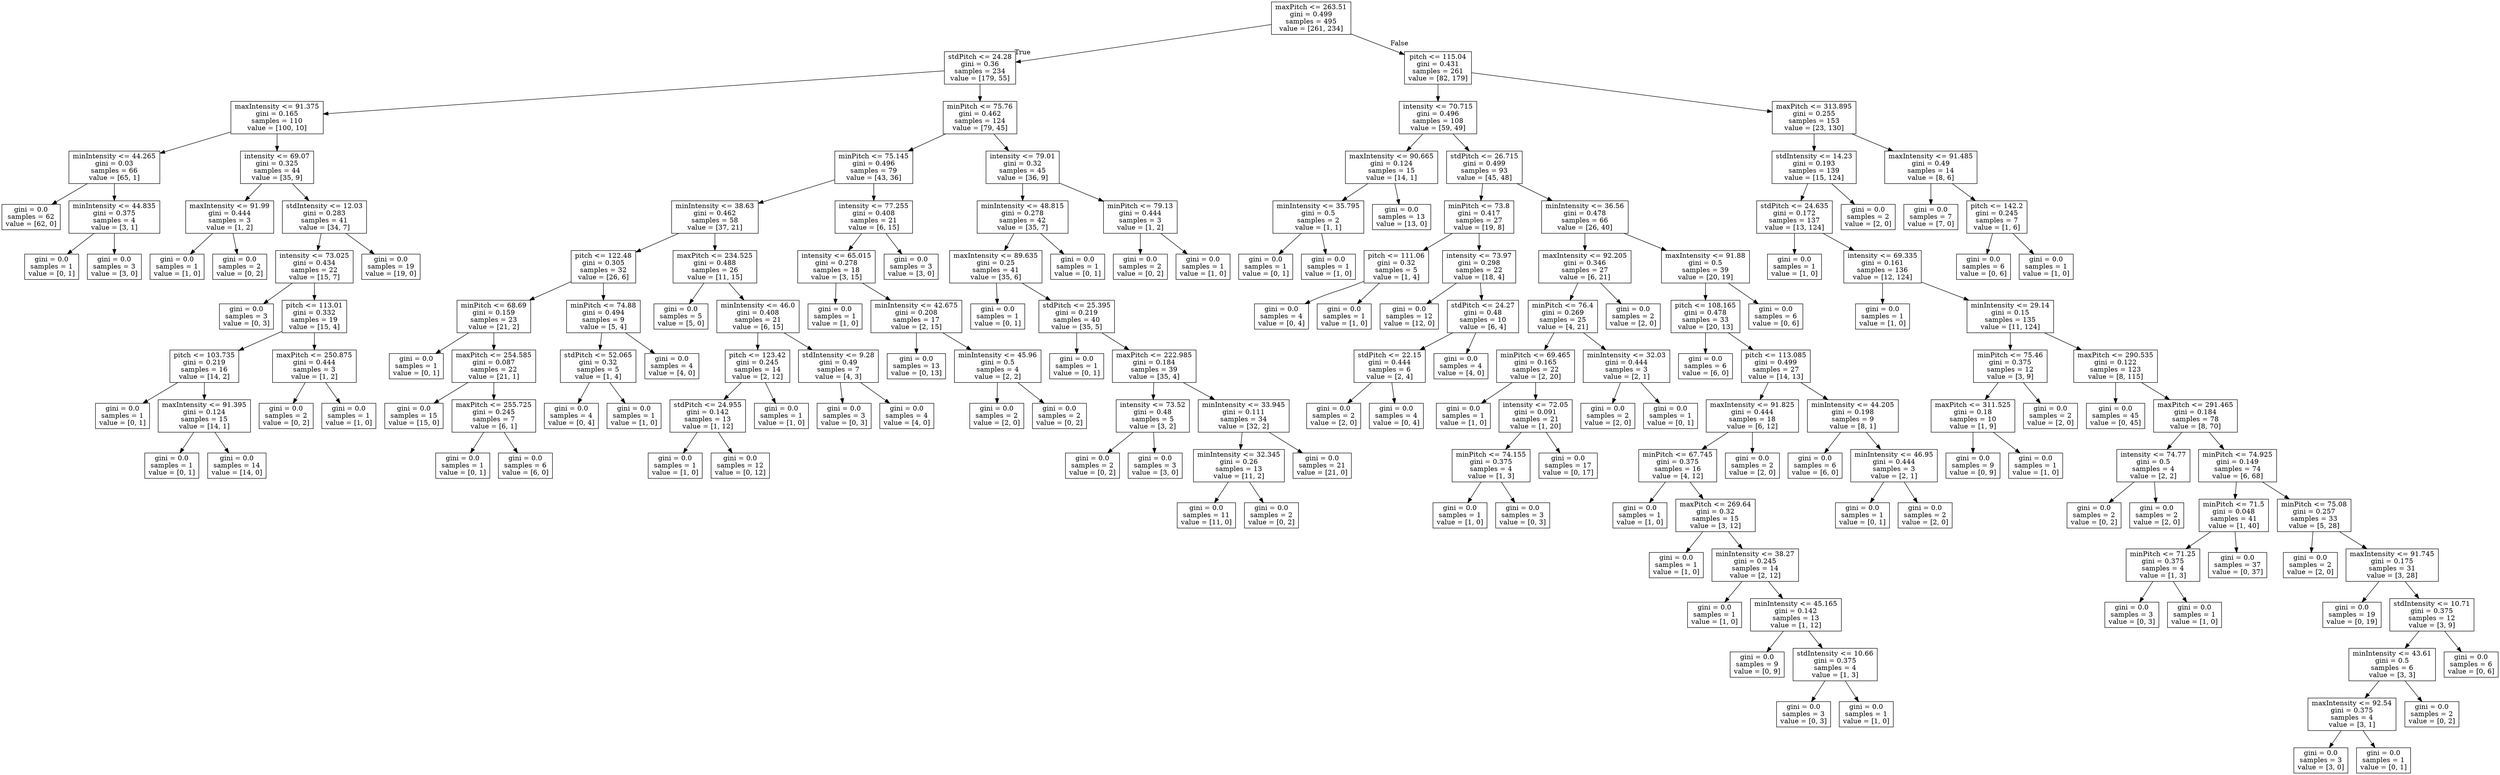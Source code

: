 digraph Tree {
node [shape=box] ;
0 [label="maxPitch <= 263.51\ngini = 0.499\nsamples = 495\nvalue = [261, 234]"] ;
1 [label="stdPitch <= 24.28\ngini = 0.36\nsamples = 234\nvalue = [179, 55]"] ;
0 -> 1 [labeldistance=2.5, labelangle=45, headlabel="True"] ;
2 [label="maxIntensity <= 91.375\ngini = 0.165\nsamples = 110\nvalue = [100, 10]"] ;
1 -> 2 ;
3 [label="minIntensity <= 44.265\ngini = 0.03\nsamples = 66\nvalue = [65, 1]"] ;
2 -> 3 ;
4 [label="gini = 0.0\nsamples = 62\nvalue = [62, 0]"] ;
3 -> 4 ;
5 [label="minIntensity <= 44.835\ngini = 0.375\nsamples = 4\nvalue = [3, 1]"] ;
3 -> 5 ;
6 [label="gini = 0.0\nsamples = 1\nvalue = [0, 1]"] ;
5 -> 6 ;
7 [label="gini = 0.0\nsamples = 3\nvalue = [3, 0]"] ;
5 -> 7 ;
8 [label="intensity <= 69.07\ngini = 0.325\nsamples = 44\nvalue = [35, 9]"] ;
2 -> 8 ;
9 [label="maxIntensity <= 91.99\ngini = 0.444\nsamples = 3\nvalue = [1, 2]"] ;
8 -> 9 ;
10 [label="gini = 0.0\nsamples = 1\nvalue = [1, 0]"] ;
9 -> 10 ;
11 [label="gini = 0.0\nsamples = 2\nvalue = [0, 2]"] ;
9 -> 11 ;
12 [label="stdIntensity <= 12.03\ngini = 0.283\nsamples = 41\nvalue = [34, 7]"] ;
8 -> 12 ;
13 [label="intensity <= 73.025\ngini = 0.434\nsamples = 22\nvalue = [15, 7]"] ;
12 -> 13 ;
14 [label="gini = 0.0\nsamples = 3\nvalue = [0, 3]"] ;
13 -> 14 ;
15 [label="pitch <= 113.01\ngini = 0.332\nsamples = 19\nvalue = [15, 4]"] ;
13 -> 15 ;
16 [label="pitch <= 103.735\ngini = 0.219\nsamples = 16\nvalue = [14, 2]"] ;
15 -> 16 ;
17 [label="gini = 0.0\nsamples = 1\nvalue = [0, 1]"] ;
16 -> 17 ;
18 [label="maxIntensity <= 91.395\ngini = 0.124\nsamples = 15\nvalue = [14, 1]"] ;
16 -> 18 ;
19 [label="gini = 0.0\nsamples = 1\nvalue = [0, 1]"] ;
18 -> 19 ;
20 [label="gini = 0.0\nsamples = 14\nvalue = [14, 0]"] ;
18 -> 20 ;
21 [label="maxPitch <= 250.875\ngini = 0.444\nsamples = 3\nvalue = [1, 2]"] ;
15 -> 21 ;
22 [label="gini = 0.0\nsamples = 2\nvalue = [0, 2]"] ;
21 -> 22 ;
23 [label="gini = 0.0\nsamples = 1\nvalue = [1, 0]"] ;
21 -> 23 ;
24 [label="gini = 0.0\nsamples = 19\nvalue = [19, 0]"] ;
12 -> 24 ;
25 [label="minPitch <= 75.76\ngini = 0.462\nsamples = 124\nvalue = [79, 45]"] ;
1 -> 25 ;
26 [label="minPitch <= 75.145\ngini = 0.496\nsamples = 79\nvalue = [43, 36]"] ;
25 -> 26 ;
27 [label="minIntensity <= 38.63\ngini = 0.462\nsamples = 58\nvalue = [37, 21]"] ;
26 -> 27 ;
28 [label="pitch <= 122.48\ngini = 0.305\nsamples = 32\nvalue = [26, 6]"] ;
27 -> 28 ;
29 [label="minPitch <= 68.69\ngini = 0.159\nsamples = 23\nvalue = [21, 2]"] ;
28 -> 29 ;
30 [label="gini = 0.0\nsamples = 1\nvalue = [0, 1]"] ;
29 -> 30 ;
31 [label="maxPitch <= 254.585\ngini = 0.087\nsamples = 22\nvalue = [21, 1]"] ;
29 -> 31 ;
32 [label="gini = 0.0\nsamples = 15\nvalue = [15, 0]"] ;
31 -> 32 ;
33 [label="maxPitch <= 255.725\ngini = 0.245\nsamples = 7\nvalue = [6, 1]"] ;
31 -> 33 ;
34 [label="gini = 0.0\nsamples = 1\nvalue = [0, 1]"] ;
33 -> 34 ;
35 [label="gini = 0.0\nsamples = 6\nvalue = [6, 0]"] ;
33 -> 35 ;
36 [label="minPitch <= 74.88\ngini = 0.494\nsamples = 9\nvalue = [5, 4]"] ;
28 -> 36 ;
37 [label="stdPitch <= 52.065\ngini = 0.32\nsamples = 5\nvalue = [1, 4]"] ;
36 -> 37 ;
38 [label="gini = 0.0\nsamples = 4\nvalue = [0, 4]"] ;
37 -> 38 ;
39 [label="gini = 0.0\nsamples = 1\nvalue = [1, 0]"] ;
37 -> 39 ;
40 [label="gini = 0.0\nsamples = 4\nvalue = [4, 0]"] ;
36 -> 40 ;
41 [label="maxPitch <= 234.525\ngini = 0.488\nsamples = 26\nvalue = [11, 15]"] ;
27 -> 41 ;
42 [label="gini = 0.0\nsamples = 5\nvalue = [5, 0]"] ;
41 -> 42 ;
43 [label="minIntensity <= 46.0\ngini = 0.408\nsamples = 21\nvalue = [6, 15]"] ;
41 -> 43 ;
44 [label="pitch <= 123.42\ngini = 0.245\nsamples = 14\nvalue = [2, 12]"] ;
43 -> 44 ;
45 [label="stdPitch <= 24.955\ngini = 0.142\nsamples = 13\nvalue = [1, 12]"] ;
44 -> 45 ;
46 [label="gini = 0.0\nsamples = 1\nvalue = [1, 0]"] ;
45 -> 46 ;
47 [label="gini = 0.0\nsamples = 12\nvalue = [0, 12]"] ;
45 -> 47 ;
48 [label="gini = 0.0\nsamples = 1\nvalue = [1, 0]"] ;
44 -> 48 ;
49 [label="stdIntensity <= 9.28\ngini = 0.49\nsamples = 7\nvalue = [4, 3]"] ;
43 -> 49 ;
50 [label="gini = 0.0\nsamples = 3\nvalue = [0, 3]"] ;
49 -> 50 ;
51 [label="gini = 0.0\nsamples = 4\nvalue = [4, 0]"] ;
49 -> 51 ;
52 [label="intensity <= 77.255\ngini = 0.408\nsamples = 21\nvalue = [6, 15]"] ;
26 -> 52 ;
53 [label="intensity <= 65.015\ngini = 0.278\nsamples = 18\nvalue = [3, 15]"] ;
52 -> 53 ;
54 [label="gini = 0.0\nsamples = 1\nvalue = [1, 0]"] ;
53 -> 54 ;
55 [label="minIntensity <= 42.675\ngini = 0.208\nsamples = 17\nvalue = [2, 15]"] ;
53 -> 55 ;
56 [label="gini = 0.0\nsamples = 13\nvalue = [0, 13]"] ;
55 -> 56 ;
57 [label="minIntensity <= 45.96\ngini = 0.5\nsamples = 4\nvalue = [2, 2]"] ;
55 -> 57 ;
58 [label="gini = 0.0\nsamples = 2\nvalue = [2, 0]"] ;
57 -> 58 ;
59 [label="gini = 0.0\nsamples = 2\nvalue = [0, 2]"] ;
57 -> 59 ;
60 [label="gini = 0.0\nsamples = 3\nvalue = [3, 0]"] ;
52 -> 60 ;
61 [label="intensity <= 79.01\ngini = 0.32\nsamples = 45\nvalue = [36, 9]"] ;
25 -> 61 ;
62 [label="minIntensity <= 48.815\ngini = 0.278\nsamples = 42\nvalue = [35, 7]"] ;
61 -> 62 ;
63 [label="maxIntensity <= 89.635\ngini = 0.25\nsamples = 41\nvalue = [35, 6]"] ;
62 -> 63 ;
64 [label="gini = 0.0\nsamples = 1\nvalue = [0, 1]"] ;
63 -> 64 ;
65 [label="stdPitch <= 25.395\ngini = 0.219\nsamples = 40\nvalue = [35, 5]"] ;
63 -> 65 ;
66 [label="gini = 0.0\nsamples = 1\nvalue = [0, 1]"] ;
65 -> 66 ;
67 [label="maxPitch <= 222.985\ngini = 0.184\nsamples = 39\nvalue = [35, 4]"] ;
65 -> 67 ;
68 [label="intensity <= 73.52\ngini = 0.48\nsamples = 5\nvalue = [3, 2]"] ;
67 -> 68 ;
69 [label="gini = 0.0\nsamples = 2\nvalue = [0, 2]"] ;
68 -> 69 ;
70 [label="gini = 0.0\nsamples = 3\nvalue = [3, 0]"] ;
68 -> 70 ;
71 [label="minIntensity <= 33.945\ngini = 0.111\nsamples = 34\nvalue = [32, 2]"] ;
67 -> 71 ;
72 [label="minIntensity <= 32.345\ngini = 0.26\nsamples = 13\nvalue = [11, 2]"] ;
71 -> 72 ;
73 [label="gini = 0.0\nsamples = 11\nvalue = [11, 0]"] ;
72 -> 73 ;
74 [label="gini = 0.0\nsamples = 2\nvalue = [0, 2]"] ;
72 -> 74 ;
75 [label="gini = 0.0\nsamples = 21\nvalue = [21, 0]"] ;
71 -> 75 ;
76 [label="gini = 0.0\nsamples = 1\nvalue = [0, 1]"] ;
62 -> 76 ;
77 [label="minPitch <= 79.13\ngini = 0.444\nsamples = 3\nvalue = [1, 2]"] ;
61 -> 77 ;
78 [label="gini = 0.0\nsamples = 2\nvalue = [0, 2]"] ;
77 -> 78 ;
79 [label="gini = 0.0\nsamples = 1\nvalue = [1, 0]"] ;
77 -> 79 ;
80 [label="pitch <= 115.04\ngini = 0.431\nsamples = 261\nvalue = [82, 179]"] ;
0 -> 80 [labeldistance=2.5, labelangle=-45, headlabel="False"] ;
81 [label="intensity <= 70.715\ngini = 0.496\nsamples = 108\nvalue = [59, 49]"] ;
80 -> 81 ;
82 [label="maxIntensity <= 90.665\ngini = 0.124\nsamples = 15\nvalue = [14, 1]"] ;
81 -> 82 ;
83 [label="minIntensity <= 35.795\ngini = 0.5\nsamples = 2\nvalue = [1, 1]"] ;
82 -> 83 ;
84 [label="gini = 0.0\nsamples = 1\nvalue = [0, 1]"] ;
83 -> 84 ;
85 [label="gini = 0.0\nsamples = 1\nvalue = [1, 0]"] ;
83 -> 85 ;
86 [label="gini = 0.0\nsamples = 13\nvalue = [13, 0]"] ;
82 -> 86 ;
87 [label="stdPitch <= 26.715\ngini = 0.499\nsamples = 93\nvalue = [45, 48]"] ;
81 -> 87 ;
88 [label="minPitch <= 73.8\ngini = 0.417\nsamples = 27\nvalue = [19, 8]"] ;
87 -> 88 ;
89 [label="pitch <= 111.06\ngini = 0.32\nsamples = 5\nvalue = [1, 4]"] ;
88 -> 89 ;
90 [label="gini = 0.0\nsamples = 4\nvalue = [0, 4]"] ;
89 -> 90 ;
91 [label="gini = 0.0\nsamples = 1\nvalue = [1, 0]"] ;
89 -> 91 ;
92 [label="intensity <= 73.97\ngini = 0.298\nsamples = 22\nvalue = [18, 4]"] ;
88 -> 92 ;
93 [label="gini = 0.0\nsamples = 12\nvalue = [12, 0]"] ;
92 -> 93 ;
94 [label="stdPitch <= 24.27\ngini = 0.48\nsamples = 10\nvalue = [6, 4]"] ;
92 -> 94 ;
95 [label="stdPitch <= 22.15\ngini = 0.444\nsamples = 6\nvalue = [2, 4]"] ;
94 -> 95 ;
96 [label="gini = 0.0\nsamples = 2\nvalue = [2, 0]"] ;
95 -> 96 ;
97 [label="gini = 0.0\nsamples = 4\nvalue = [0, 4]"] ;
95 -> 97 ;
98 [label="gini = 0.0\nsamples = 4\nvalue = [4, 0]"] ;
94 -> 98 ;
99 [label="minIntensity <= 36.56\ngini = 0.478\nsamples = 66\nvalue = [26, 40]"] ;
87 -> 99 ;
100 [label="maxIntensity <= 92.205\ngini = 0.346\nsamples = 27\nvalue = [6, 21]"] ;
99 -> 100 ;
101 [label="minPitch <= 76.4\ngini = 0.269\nsamples = 25\nvalue = [4, 21]"] ;
100 -> 101 ;
102 [label="minPitch <= 69.465\ngini = 0.165\nsamples = 22\nvalue = [2, 20]"] ;
101 -> 102 ;
103 [label="gini = 0.0\nsamples = 1\nvalue = [1, 0]"] ;
102 -> 103 ;
104 [label="intensity <= 72.05\ngini = 0.091\nsamples = 21\nvalue = [1, 20]"] ;
102 -> 104 ;
105 [label="minPitch <= 74.155\ngini = 0.375\nsamples = 4\nvalue = [1, 3]"] ;
104 -> 105 ;
106 [label="gini = 0.0\nsamples = 1\nvalue = [1, 0]"] ;
105 -> 106 ;
107 [label="gini = 0.0\nsamples = 3\nvalue = [0, 3]"] ;
105 -> 107 ;
108 [label="gini = 0.0\nsamples = 17\nvalue = [0, 17]"] ;
104 -> 108 ;
109 [label="minIntensity <= 32.03\ngini = 0.444\nsamples = 3\nvalue = [2, 1]"] ;
101 -> 109 ;
110 [label="gini = 0.0\nsamples = 2\nvalue = [2, 0]"] ;
109 -> 110 ;
111 [label="gini = 0.0\nsamples = 1\nvalue = [0, 1]"] ;
109 -> 111 ;
112 [label="gini = 0.0\nsamples = 2\nvalue = [2, 0]"] ;
100 -> 112 ;
113 [label="maxIntensity <= 91.88\ngini = 0.5\nsamples = 39\nvalue = [20, 19]"] ;
99 -> 113 ;
114 [label="pitch <= 108.165\ngini = 0.478\nsamples = 33\nvalue = [20, 13]"] ;
113 -> 114 ;
115 [label="gini = 0.0\nsamples = 6\nvalue = [6, 0]"] ;
114 -> 115 ;
116 [label="pitch <= 113.085\ngini = 0.499\nsamples = 27\nvalue = [14, 13]"] ;
114 -> 116 ;
117 [label="maxIntensity <= 91.825\ngini = 0.444\nsamples = 18\nvalue = [6, 12]"] ;
116 -> 117 ;
118 [label="minPitch <= 67.745\ngini = 0.375\nsamples = 16\nvalue = [4, 12]"] ;
117 -> 118 ;
119 [label="gini = 0.0\nsamples = 1\nvalue = [1, 0]"] ;
118 -> 119 ;
120 [label="maxPitch <= 269.64\ngini = 0.32\nsamples = 15\nvalue = [3, 12]"] ;
118 -> 120 ;
121 [label="gini = 0.0\nsamples = 1\nvalue = [1, 0]"] ;
120 -> 121 ;
122 [label="minIntensity <= 38.27\ngini = 0.245\nsamples = 14\nvalue = [2, 12]"] ;
120 -> 122 ;
123 [label="gini = 0.0\nsamples = 1\nvalue = [1, 0]"] ;
122 -> 123 ;
124 [label="minIntensity <= 45.165\ngini = 0.142\nsamples = 13\nvalue = [1, 12]"] ;
122 -> 124 ;
125 [label="gini = 0.0\nsamples = 9\nvalue = [0, 9]"] ;
124 -> 125 ;
126 [label="stdIntensity <= 10.66\ngini = 0.375\nsamples = 4\nvalue = [1, 3]"] ;
124 -> 126 ;
127 [label="gini = 0.0\nsamples = 3\nvalue = [0, 3]"] ;
126 -> 127 ;
128 [label="gini = 0.0\nsamples = 1\nvalue = [1, 0]"] ;
126 -> 128 ;
129 [label="gini = 0.0\nsamples = 2\nvalue = [2, 0]"] ;
117 -> 129 ;
130 [label="minIntensity <= 44.205\ngini = 0.198\nsamples = 9\nvalue = [8, 1]"] ;
116 -> 130 ;
131 [label="gini = 0.0\nsamples = 6\nvalue = [6, 0]"] ;
130 -> 131 ;
132 [label="minIntensity <= 46.95\ngini = 0.444\nsamples = 3\nvalue = [2, 1]"] ;
130 -> 132 ;
133 [label="gini = 0.0\nsamples = 1\nvalue = [0, 1]"] ;
132 -> 133 ;
134 [label="gini = 0.0\nsamples = 2\nvalue = [2, 0]"] ;
132 -> 134 ;
135 [label="gini = 0.0\nsamples = 6\nvalue = [0, 6]"] ;
113 -> 135 ;
136 [label="maxPitch <= 313.895\ngini = 0.255\nsamples = 153\nvalue = [23, 130]"] ;
80 -> 136 ;
137 [label="stdIntensity <= 14.23\ngini = 0.193\nsamples = 139\nvalue = [15, 124]"] ;
136 -> 137 ;
138 [label="stdPitch <= 24.635\ngini = 0.172\nsamples = 137\nvalue = [13, 124]"] ;
137 -> 138 ;
139 [label="gini = 0.0\nsamples = 1\nvalue = [1, 0]"] ;
138 -> 139 ;
140 [label="intensity <= 69.335\ngini = 0.161\nsamples = 136\nvalue = [12, 124]"] ;
138 -> 140 ;
141 [label="gini = 0.0\nsamples = 1\nvalue = [1, 0]"] ;
140 -> 141 ;
142 [label="minIntensity <= 29.14\ngini = 0.15\nsamples = 135\nvalue = [11, 124]"] ;
140 -> 142 ;
143 [label="minPitch <= 75.46\ngini = 0.375\nsamples = 12\nvalue = [3, 9]"] ;
142 -> 143 ;
144 [label="maxPitch <= 311.525\ngini = 0.18\nsamples = 10\nvalue = [1, 9]"] ;
143 -> 144 ;
145 [label="gini = 0.0\nsamples = 9\nvalue = [0, 9]"] ;
144 -> 145 ;
146 [label="gini = 0.0\nsamples = 1\nvalue = [1, 0]"] ;
144 -> 146 ;
147 [label="gini = 0.0\nsamples = 2\nvalue = [2, 0]"] ;
143 -> 147 ;
148 [label="maxPitch <= 290.535\ngini = 0.122\nsamples = 123\nvalue = [8, 115]"] ;
142 -> 148 ;
149 [label="gini = 0.0\nsamples = 45\nvalue = [0, 45]"] ;
148 -> 149 ;
150 [label="maxPitch <= 291.465\ngini = 0.184\nsamples = 78\nvalue = [8, 70]"] ;
148 -> 150 ;
151 [label="intensity <= 74.77\ngini = 0.5\nsamples = 4\nvalue = [2, 2]"] ;
150 -> 151 ;
152 [label="gini = 0.0\nsamples = 2\nvalue = [0, 2]"] ;
151 -> 152 ;
153 [label="gini = 0.0\nsamples = 2\nvalue = [2, 0]"] ;
151 -> 153 ;
154 [label="minPitch <= 74.925\ngini = 0.149\nsamples = 74\nvalue = [6, 68]"] ;
150 -> 154 ;
155 [label="minPitch <= 71.5\ngini = 0.048\nsamples = 41\nvalue = [1, 40]"] ;
154 -> 155 ;
156 [label="minPitch <= 71.25\ngini = 0.375\nsamples = 4\nvalue = [1, 3]"] ;
155 -> 156 ;
157 [label="gini = 0.0\nsamples = 3\nvalue = [0, 3]"] ;
156 -> 157 ;
158 [label="gini = 0.0\nsamples = 1\nvalue = [1, 0]"] ;
156 -> 158 ;
159 [label="gini = 0.0\nsamples = 37\nvalue = [0, 37]"] ;
155 -> 159 ;
160 [label="minPitch <= 75.08\ngini = 0.257\nsamples = 33\nvalue = [5, 28]"] ;
154 -> 160 ;
161 [label="gini = 0.0\nsamples = 2\nvalue = [2, 0]"] ;
160 -> 161 ;
162 [label="maxIntensity <= 91.745\ngini = 0.175\nsamples = 31\nvalue = [3, 28]"] ;
160 -> 162 ;
163 [label="gini = 0.0\nsamples = 19\nvalue = [0, 19]"] ;
162 -> 163 ;
164 [label="stdIntensity <= 10.71\ngini = 0.375\nsamples = 12\nvalue = [3, 9]"] ;
162 -> 164 ;
165 [label="minIntensity <= 43.61\ngini = 0.5\nsamples = 6\nvalue = [3, 3]"] ;
164 -> 165 ;
166 [label="maxIntensity <= 92.54\ngini = 0.375\nsamples = 4\nvalue = [3, 1]"] ;
165 -> 166 ;
167 [label="gini = 0.0\nsamples = 3\nvalue = [3, 0]"] ;
166 -> 167 ;
168 [label="gini = 0.0\nsamples = 1\nvalue = [0, 1]"] ;
166 -> 168 ;
169 [label="gini = 0.0\nsamples = 2\nvalue = [0, 2]"] ;
165 -> 169 ;
170 [label="gini = 0.0\nsamples = 6\nvalue = [0, 6]"] ;
164 -> 170 ;
171 [label="gini = 0.0\nsamples = 2\nvalue = [2, 0]"] ;
137 -> 171 ;
172 [label="maxIntensity <= 91.485\ngini = 0.49\nsamples = 14\nvalue = [8, 6]"] ;
136 -> 172 ;
173 [label="gini = 0.0\nsamples = 7\nvalue = [7, 0]"] ;
172 -> 173 ;
174 [label="pitch <= 142.2\ngini = 0.245\nsamples = 7\nvalue = [1, 6]"] ;
172 -> 174 ;
175 [label="gini = 0.0\nsamples = 6\nvalue = [0, 6]"] ;
174 -> 175 ;
176 [label="gini = 0.0\nsamples = 1\nvalue = [1, 0]"] ;
174 -> 176 ;
}